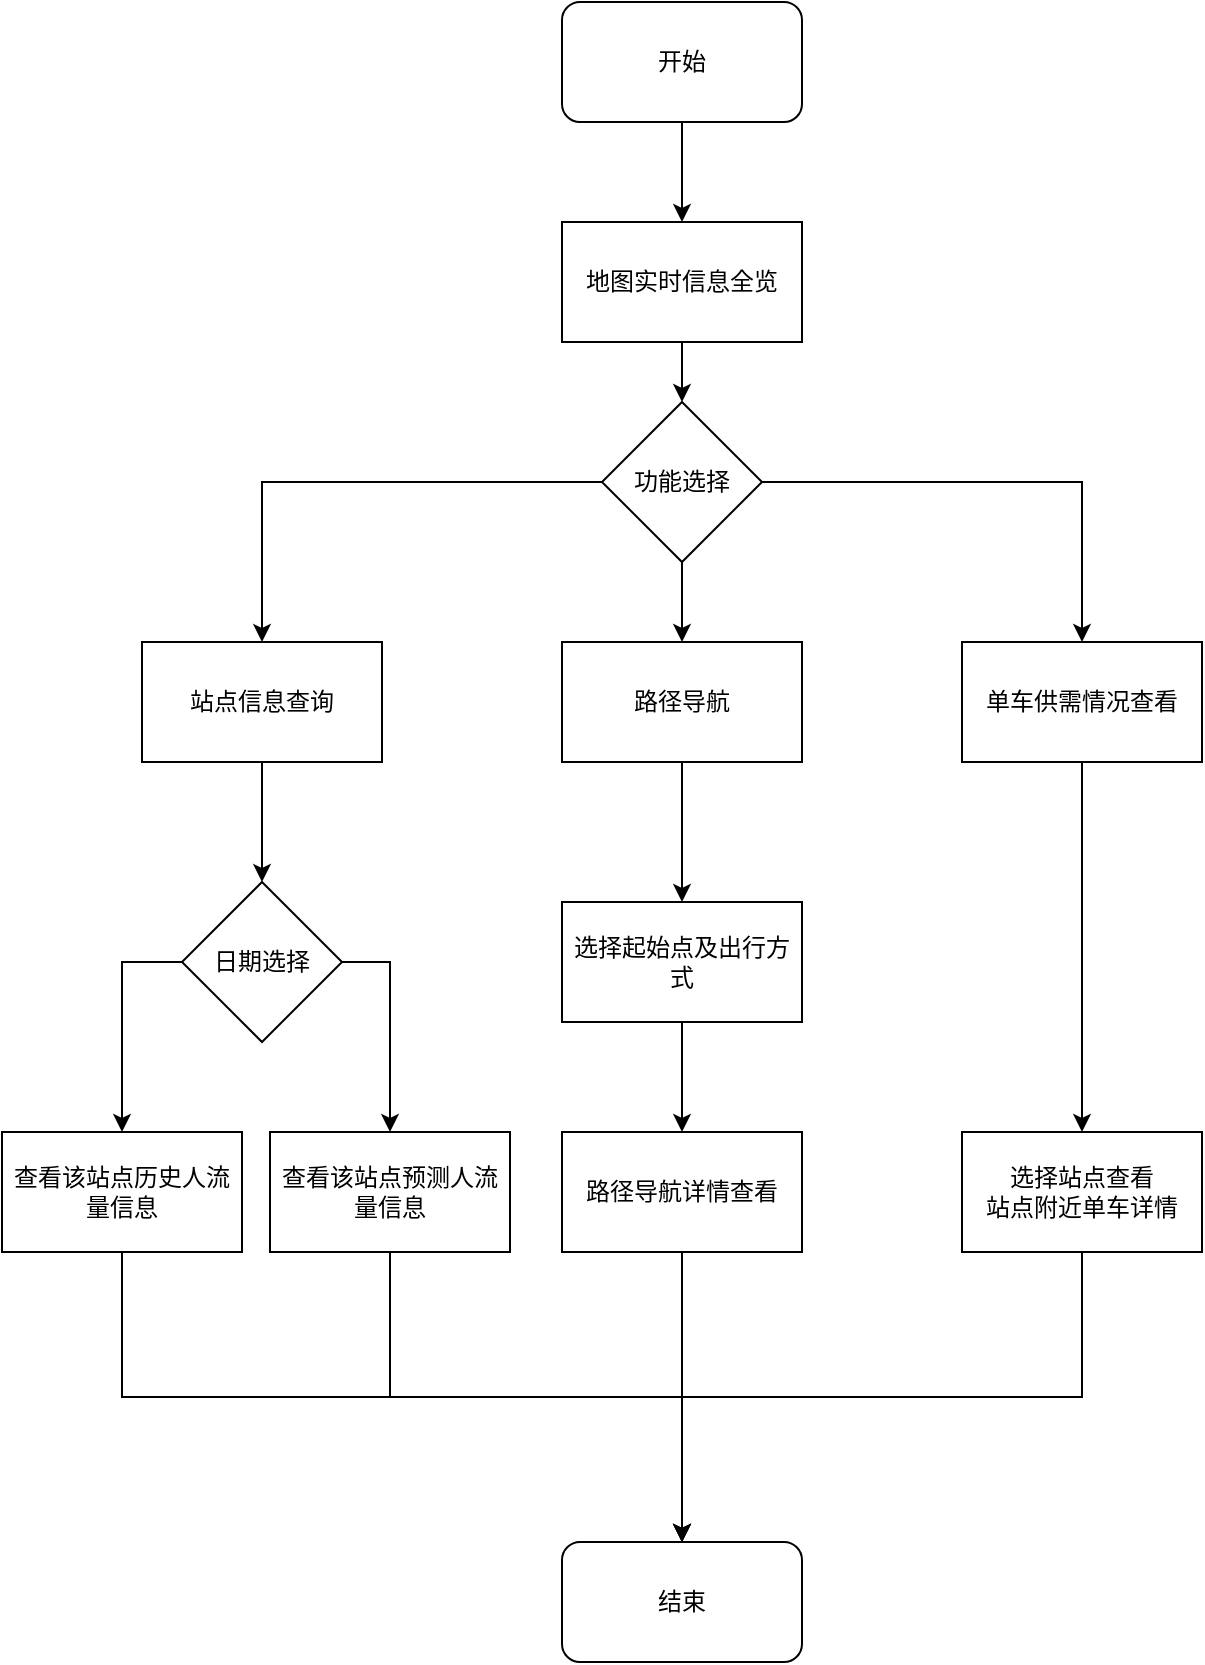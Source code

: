 <mxfile version="28.0.4">
  <diagram name="第 1 页" id="ymiQxCE4CMMYkpq1hRs4">
    <mxGraphModel dx="1213" dy="828" grid="1" gridSize="10" guides="1" tooltips="1" connect="1" arrows="1" fold="1" page="1" pageScale="1" pageWidth="827" pageHeight="1169" math="0" shadow="0">
      <root>
        <mxCell id="0" />
        <mxCell id="1" parent="0" />
        <mxCell id="zUsM1njh_Pqi0n2tcOYL-3" style="edgeStyle=orthogonalEdgeStyle;rounded=0;orthogonalLoop=1;jettySize=auto;html=1;entryX=0.5;entryY=0;entryDx=0;entryDy=0;" parent="1" source="NgkbhRZgMgy5HNp821UR-1" target="zUsM1njh_Pqi0n2tcOYL-2" edge="1">
          <mxGeometry relative="1" as="geometry" />
        </mxCell>
        <mxCell id="NgkbhRZgMgy5HNp821UR-1" value="开始" style="rounded=1;whiteSpace=wrap;html=1;" parent="1" vertex="1">
          <mxGeometry x="420" y="20" width="120" height="60" as="geometry" />
        </mxCell>
        <mxCell id="NgkbhRZgMgy5HNp821UR-2" value="结束" style="rounded=1;whiteSpace=wrap;html=1;" parent="1" vertex="1">
          <mxGeometry x="420" y="790" width="120" height="60" as="geometry" />
        </mxCell>
        <mxCell id="zUsM1njh_Pqi0n2tcOYL-6" style="edgeStyle=orthogonalEdgeStyle;rounded=0;orthogonalLoop=1;jettySize=auto;html=1;entryX=0.5;entryY=0;entryDx=0;entryDy=0;" parent="1" source="NgkbhRZgMgy5HNp821UR-3" target="zUsM1njh_Pqi0n2tcOYL-5" edge="1">
          <mxGeometry relative="1" as="geometry" />
        </mxCell>
        <mxCell id="zUsM1njh_Pqi0n2tcOYL-7" style="edgeStyle=orthogonalEdgeStyle;rounded=0;orthogonalLoop=1;jettySize=auto;html=1;entryX=0.5;entryY=0;entryDx=0;entryDy=0;" parent="1" source="NgkbhRZgMgy5HNp821UR-3" target="zUsM1njh_Pqi0n2tcOYL-1" edge="1">
          <mxGeometry relative="1" as="geometry" />
        </mxCell>
        <mxCell id="zUsM1njh_Pqi0n2tcOYL-15" style="edgeStyle=orthogonalEdgeStyle;rounded=0;orthogonalLoop=1;jettySize=auto;html=1;entryX=0.5;entryY=0;entryDx=0;entryDy=0;" parent="1" source="NgkbhRZgMgy5HNp821UR-3" target="zUsM1njh_Pqi0n2tcOYL-14" edge="1">
          <mxGeometry relative="1" as="geometry" />
        </mxCell>
        <mxCell id="NgkbhRZgMgy5HNp821UR-3" value="功能选择" style="rhombus;whiteSpace=wrap;html=1;" parent="1" vertex="1">
          <mxGeometry x="440" y="220" width="80" height="80" as="geometry" />
        </mxCell>
        <mxCell id="zUsM1njh_Pqi0n2tcOYL-21" style="edgeStyle=orthogonalEdgeStyle;rounded=0;orthogonalLoop=1;jettySize=auto;html=1;entryX=0.5;entryY=0;entryDx=0;entryDy=0;" parent="1" source="zUsM1njh_Pqi0n2tcOYL-1" target="zUsM1njh_Pqi0n2tcOYL-20" edge="1">
          <mxGeometry relative="1" as="geometry" />
        </mxCell>
        <mxCell id="zUsM1njh_Pqi0n2tcOYL-1" value="单车供需情况查看" style="rounded=0;whiteSpace=wrap;html=1;" parent="1" vertex="1">
          <mxGeometry x="620" y="340" width="120" height="60" as="geometry" />
        </mxCell>
        <mxCell id="zUsM1njh_Pqi0n2tcOYL-4" style="edgeStyle=orthogonalEdgeStyle;rounded=0;orthogonalLoop=1;jettySize=auto;html=1;entryX=0.5;entryY=0;entryDx=0;entryDy=0;" parent="1" source="zUsM1njh_Pqi0n2tcOYL-2" target="NgkbhRZgMgy5HNp821UR-3" edge="1">
          <mxGeometry relative="1" as="geometry" />
        </mxCell>
        <mxCell id="zUsM1njh_Pqi0n2tcOYL-2" value="地图实时信息全览" style="rounded=0;whiteSpace=wrap;html=1;" parent="1" vertex="1">
          <mxGeometry x="420" y="130" width="120" height="60" as="geometry" />
        </mxCell>
        <mxCell id="zUsM1njh_Pqi0n2tcOYL-11" style="edgeStyle=orthogonalEdgeStyle;rounded=0;orthogonalLoop=1;jettySize=auto;html=1;entryX=0.5;entryY=0;entryDx=0;entryDy=0;" parent="1" source="zUsM1njh_Pqi0n2tcOYL-5" target="zUsM1njh_Pqi0n2tcOYL-10" edge="1">
          <mxGeometry relative="1" as="geometry" />
        </mxCell>
        <mxCell id="zUsM1njh_Pqi0n2tcOYL-5" value="站点信息查询" style="rounded=0;whiteSpace=wrap;html=1;" parent="1" vertex="1">
          <mxGeometry x="210" y="340" width="120" height="60" as="geometry" />
        </mxCell>
        <mxCell id="zUsM1njh_Pqi0n2tcOYL-22" style="edgeStyle=orthogonalEdgeStyle;rounded=0;orthogonalLoop=1;jettySize=auto;html=1;entryX=0.5;entryY=0;entryDx=0;entryDy=0;exitX=0.5;exitY=1;exitDx=0;exitDy=0;" parent="1" source="zUsM1njh_Pqi0n2tcOYL-8" target="NgkbhRZgMgy5HNp821UR-2" edge="1">
          <mxGeometry relative="1" as="geometry" />
        </mxCell>
        <mxCell id="zUsM1njh_Pqi0n2tcOYL-8" value="查看该站点历史人流量信息" style="rounded=0;whiteSpace=wrap;html=1;" parent="1" vertex="1">
          <mxGeometry x="140" y="585" width="120" height="60" as="geometry" />
        </mxCell>
        <mxCell id="zUsM1njh_Pqi0n2tcOYL-23" style="edgeStyle=orthogonalEdgeStyle;rounded=0;orthogonalLoop=1;jettySize=auto;html=1;entryX=0.5;entryY=0;entryDx=0;entryDy=0;exitX=0.5;exitY=1;exitDx=0;exitDy=0;" parent="1" source="zUsM1njh_Pqi0n2tcOYL-9" target="NgkbhRZgMgy5HNp821UR-2" edge="1">
          <mxGeometry relative="1" as="geometry" />
        </mxCell>
        <mxCell id="zUsM1njh_Pqi0n2tcOYL-9" value="查看该站点预测人流量信息" style="rounded=0;whiteSpace=wrap;html=1;" parent="1" vertex="1">
          <mxGeometry x="274" y="585" width="120" height="60" as="geometry" />
        </mxCell>
        <mxCell id="zUsM1njh_Pqi0n2tcOYL-12" style="edgeStyle=orthogonalEdgeStyle;rounded=0;orthogonalLoop=1;jettySize=auto;html=1;entryX=0.5;entryY=0;entryDx=0;entryDy=0;exitX=0;exitY=0.5;exitDx=0;exitDy=0;" parent="1" source="zUsM1njh_Pqi0n2tcOYL-10" target="zUsM1njh_Pqi0n2tcOYL-8" edge="1">
          <mxGeometry relative="1" as="geometry" />
        </mxCell>
        <mxCell id="zUsM1njh_Pqi0n2tcOYL-13" style="edgeStyle=orthogonalEdgeStyle;rounded=0;orthogonalLoop=1;jettySize=auto;html=1;entryX=0.5;entryY=0;entryDx=0;entryDy=0;exitX=1;exitY=0.5;exitDx=0;exitDy=0;" parent="1" source="zUsM1njh_Pqi0n2tcOYL-10" target="zUsM1njh_Pqi0n2tcOYL-9" edge="1">
          <mxGeometry relative="1" as="geometry" />
        </mxCell>
        <mxCell id="zUsM1njh_Pqi0n2tcOYL-10" value="日期选择" style="rhombus;whiteSpace=wrap;html=1;" parent="1" vertex="1">
          <mxGeometry x="230" y="460" width="80" height="80" as="geometry" />
        </mxCell>
        <mxCell id="zUsM1njh_Pqi0n2tcOYL-17" style="edgeStyle=orthogonalEdgeStyle;rounded=0;orthogonalLoop=1;jettySize=auto;html=1;entryX=0.5;entryY=0;entryDx=0;entryDy=0;" parent="1" source="zUsM1njh_Pqi0n2tcOYL-14" target="zUsM1njh_Pqi0n2tcOYL-16" edge="1">
          <mxGeometry relative="1" as="geometry" />
        </mxCell>
        <mxCell id="zUsM1njh_Pqi0n2tcOYL-14" value="路径导航" style="rounded=0;whiteSpace=wrap;html=1;" parent="1" vertex="1">
          <mxGeometry x="420" y="340" width="120" height="60" as="geometry" />
        </mxCell>
        <mxCell id="zUsM1njh_Pqi0n2tcOYL-19" style="edgeStyle=orthogonalEdgeStyle;rounded=0;orthogonalLoop=1;jettySize=auto;html=1;entryX=0.5;entryY=0;entryDx=0;entryDy=0;" parent="1" source="zUsM1njh_Pqi0n2tcOYL-16" target="zUsM1njh_Pqi0n2tcOYL-18" edge="1">
          <mxGeometry relative="1" as="geometry" />
        </mxCell>
        <mxCell id="zUsM1njh_Pqi0n2tcOYL-16" value="选择起始点及出行方式" style="rounded=0;whiteSpace=wrap;html=1;" parent="1" vertex="1">
          <mxGeometry x="420" y="470" width="120" height="60" as="geometry" />
        </mxCell>
        <mxCell id="zUsM1njh_Pqi0n2tcOYL-24" style="edgeStyle=orthogonalEdgeStyle;rounded=0;orthogonalLoop=1;jettySize=auto;html=1;entryX=0.5;entryY=0;entryDx=0;entryDy=0;" parent="1" source="zUsM1njh_Pqi0n2tcOYL-18" target="NgkbhRZgMgy5HNp821UR-2" edge="1">
          <mxGeometry relative="1" as="geometry" />
        </mxCell>
        <mxCell id="zUsM1njh_Pqi0n2tcOYL-18" value="路径导航详情查看" style="rounded=0;whiteSpace=wrap;html=1;" parent="1" vertex="1">
          <mxGeometry x="420" y="585" width="120" height="60" as="geometry" />
        </mxCell>
        <mxCell id="zUsM1njh_Pqi0n2tcOYL-26" style="edgeStyle=orthogonalEdgeStyle;rounded=0;orthogonalLoop=1;jettySize=auto;html=1;exitX=0.5;exitY=1;exitDx=0;exitDy=0;" parent="1" source="zUsM1njh_Pqi0n2tcOYL-20" target="NgkbhRZgMgy5HNp821UR-2" edge="1">
          <mxGeometry relative="1" as="geometry" />
        </mxCell>
        <mxCell id="zUsM1njh_Pqi0n2tcOYL-20" value="选择站点查看&lt;div&gt;站点附近单车详情&lt;/div&gt;" style="rounded=0;whiteSpace=wrap;html=1;" parent="1" vertex="1">
          <mxGeometry x="620" y="585" width="120" height="60" as="geometry" />
        </mxCell>
      </root>
    </mxGraphModel>
  </diagram>
</mxfile>
